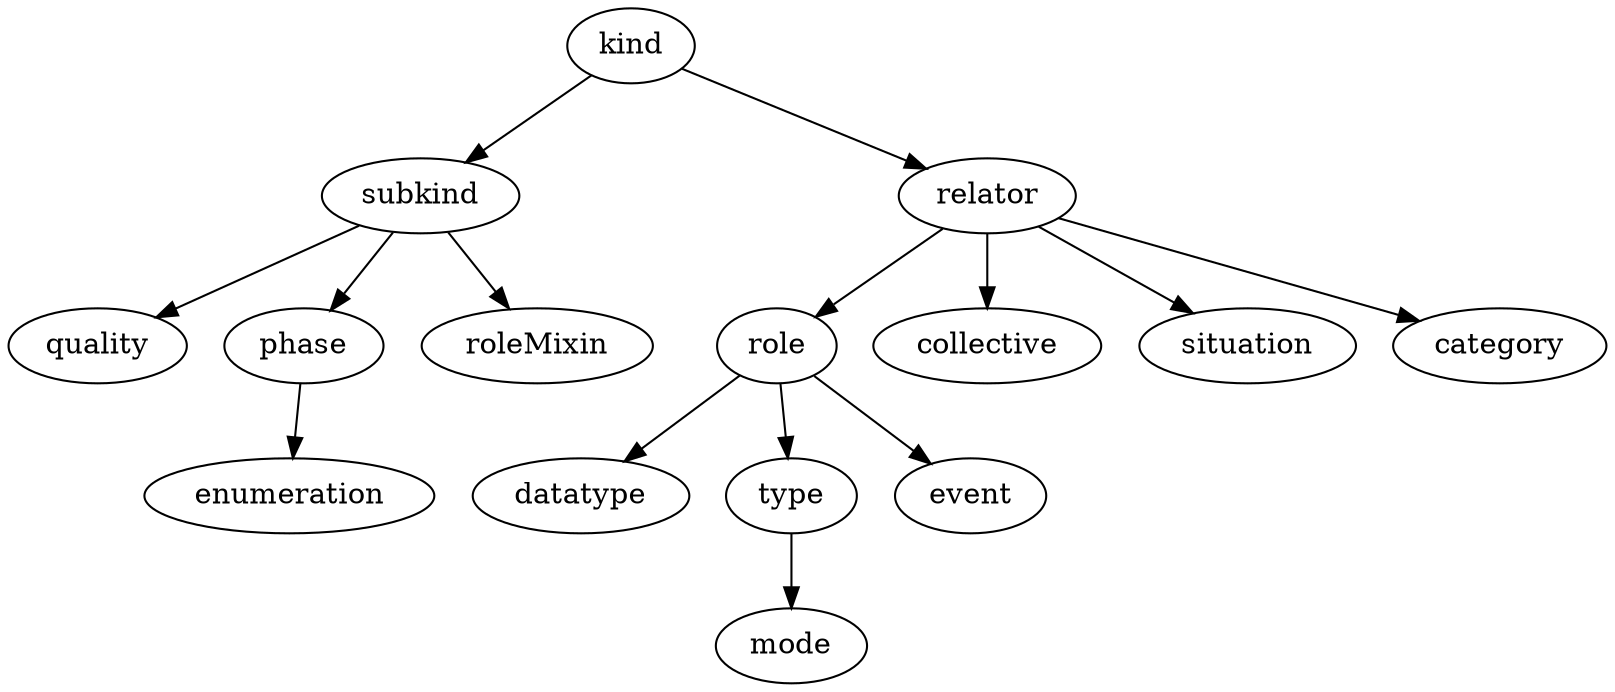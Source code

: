 strict digraph  {
kind;
subkind;
relator;
quality;
phase;
roleMixin;
role;
collective;
situation;
category;
datatype;
type;
event;
enumeration;
mode;
kind -> subkind;
kind -> relator;
subkind -> quality;
subkind -> phase;
subkind -> roleMixin;
relator -> role;
relator -> collective;
relator -> situation;
relator -> category;
phase -> enumeration;
role -> datatype;
role -> type;
role -> event;
type -> mode;
}
